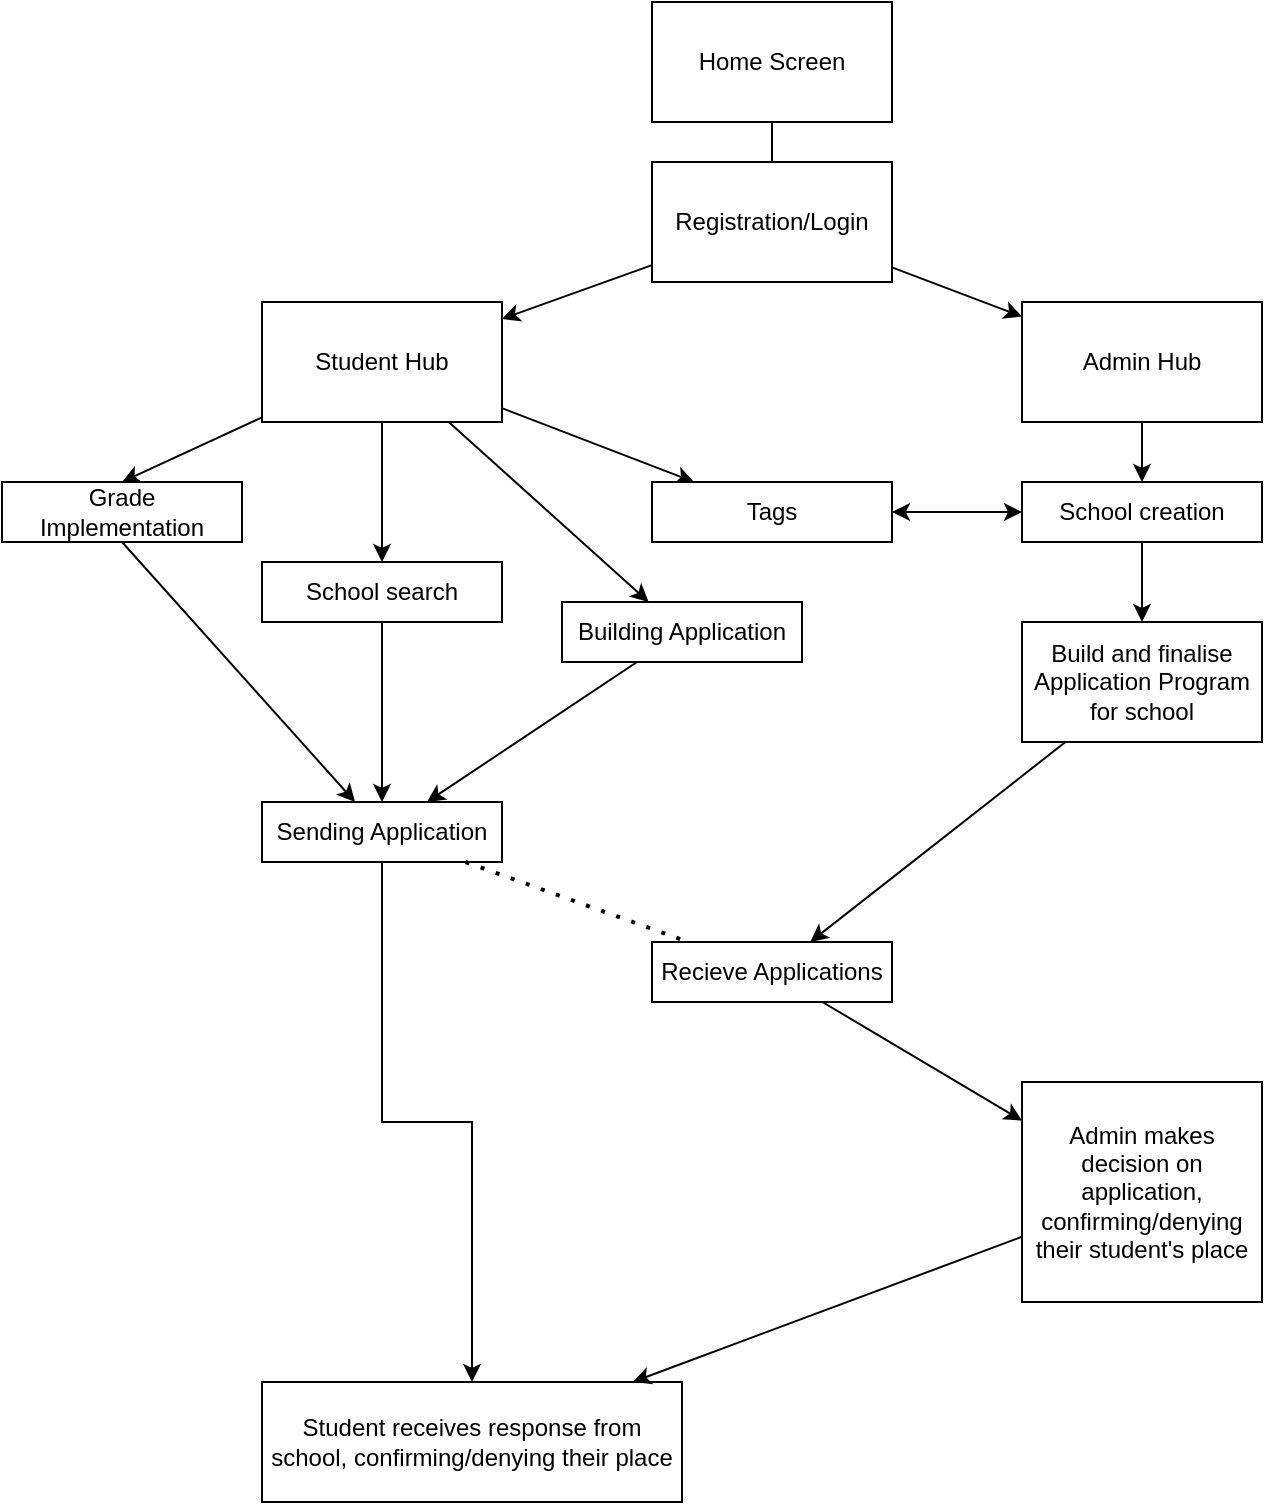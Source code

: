 <mxfile version="17.1.2" type="device"><diagram id="yzhOEhGjApsQeUv97xCF" name="Page-1"><mxGraphModel dx="1038" dy="560" grid="1" gridSize="10" guides="1" tooltips="1" connect="1" arrows="1" fold="1" page="1" pageScale="1" pageWidth="850" pageHeight="1100" math="0" shadow="0"><root><mxCell id="0"/><mxCell id="1" parent="0"/><mxCell id="eBRlBLDVLHYds0ic_V5q-1" value="Home Screen" style="rounded=0;whiteSpace=wrap;html=1;" parent="1" vertex="1"><mxGeometry x="365" y="10" width="120" height="60" as="geometry"/></mxCell><mxCell id="eBRlBLDVLHYds0ic_V5q-2" value="Registration/Login" style="rounded=0;whiteSpace=wrap;html=1;" parent="1" vertex="1"><mxGeometry x="365" y="90" width="120" height="60" as="geometry"/></mxCell><mxCell id="eBRlBLDVLHYds0ic_V5q-4" value="" style="endArrow=none;html=1;rounded=0;" parent="1" source="eBRlBLDVLHYds0ic_V5q-2" target="eBRlBLDVLHYds0ic_V5q-1" edge="1"><mxGeometry width="50" height="50" relative="1" as="geometry"><mxPoint x="400" y="330" as="sourcePoint"/><mxPoint x="450" y="280" as="targetPoint"/></mxGeometry></mxCell><mxCell id="sigYSGFK3L_8aVpvyQfD-5" value="" style="rounded=0;orthogonalLoop=1;jettySize=auto;html=1;" parent="1" source="eBRlBLDVLHYds0ic_V5q-5" target="sigYSGFK3L_8aVpvyQfD-2" edge="1"><mxGeometry relative="1" as="geometry"/></mxCell><mxCell id="sigYSGFK3L_8aVpvyQfD-17" style="edgeStyle=none;rounded=0;orthogonalLoop=1;jettySize=auto;html=1;" parent="1" source="eBRlBLDVLHYds0ic_V5q-5" target="sigYSGFK3L_8aVpvyQfD-16" edge="1"><mxGeometry relative="1" as="geometry"/></mxCell><mxCell id="sigYSGFK3L_8aVpvyQfD-18" style="edgeStyle=none;rounded=0;orthogonalLoop=1;jettySize=auto;html=1;" parent="1" source="eBRlBLDVLHYds0ic_V5q-5" target="sigYSGFK3L_8aVpvyQfD-4" edge="1"><mxGeometry relative="1" as="geometry"/></mxCell><mxCell id="eBRlBLDVLHYds0ic_V5q-5" value="Student Hub" style="rounded=0;whiteSpace=wrap;html=1;" parent="1" vertex="1"><mxGeometry x="170" y="160" width="120" height="60" as="geometry"/></mxCell><mxCell id="sigYSGFK3L_8aVpvyQfD-13" value="" style="edgeStyle=none;rounded=0;orthogonalLoop=1;jettySize=auto;html=1;" parent="1" source="eBRlBLDVLHYds0ic_V5q-6" target="sigYSGFK3L_8aVpvyQfD-10" edge="1"><mxGeometry relative="1" as="geometry"/></mxCell><mxCell id="eBRlBLDVLHYds0ic_V5q-6" value="Admin Hub" style="rounded=0;whiteSpace=wrap;html=1;" parent="1" vertex="1"><mxGeometry x="550" y="160" width="120" height="60" as="geometry"/></mxCell><mxCell id="eBRlBLDVLHYds0ic_V5q-7" value="" style="endArrow=classic;html=1;rounded=0;" parent="1" source="eBRlBLDVLHYds0ic_V5q-2" target="eBRlBLDVLHYds0ic_V5q-5" edge="1"><mxGeometry width="50" height="50" relative="1" as="geometry"><mxPoint x="400" y="330" as="sourcePoint"/><mxPoint x="450" y="280" as="targetPoint"/></mxGeometry></mxCell><mxCell id="eBRlBLDVLHYds0ic_V5q-8" value="" style="endArrow=classic;html=1;rounded=0;" parent="1" source="eBRlBLDVLHYds0ic_V5q-2" target="eBRlBLDVLHYds0ic_V5q-6" edge="1"><mxGeometry width="50" height="50" relative="1" as="geometry"><mxPoint x="400" y="330" as="sourcePoint"/><mxPoint x="450" y="280" as="targetPoint"/></mxGeometry></mxCell><mxCell id="sigYSGFK3L_8aVpvyQfD-1" value="Grade Implementation" style="rounded=0;whiteSpace=wrap;html=1;" parent="1" vertex="1"><mxGeometry x="40" y="250" width="120" height="30" as="geometry"/></mxCell><mxCell id="sigYSGFK3L_8aVpvyQfD-2" value="Tags" style="rounded=0;whiteSpace=wrap;html=1;" parent="1" vertex="1"><mxGeometry x="365" y="250" width="120" height="30" as="geometry"/></mxCell><mxCell id="sigYSGFK3L_8aVpvyQfD-3" style="edgeStyle=orthogonalEdgeStyle;rounded=0;orthogonalLoop=1;jettySize=auto;html=1;exitX=0.5;exitY=1;exitDx=0;exitDy=0;" parent="1" source="sigYSGFK3L_8aVpvyQfD-2" target="sigYSGFK3L_8aVpvyQfD-2" edge="1"><mxGeometry relative="1" as="geometry"/></mxCell><mxCell id="sigYSGFK3L_8aVpvyQfD-21" value="" style="edgeStyle=none;rounded=0;orthogonalLoop=1;jettySize=auto;html=1;" parent="1" source="sigYSGFK3L_8aVpvyQfD-4" target="sigYSGFK3L_8aVpvyQfD-19" edge="1"><mxGeometry relative="1" as="geometry"/></mxCell><mxCell id="sigYSGFK3L_8aVpvyQfD-4" value="School search" style="rounded=0;whiteSpace=wrap;html=1;" parent="1" vertex="1"><mxGeometry x="170" y="290" width="120" height="30" as="geometry"/></mxCell><mxCell id="sigYSGFK3L_8aVpvyQfD-7" value="" style="endArrow=classic;html=1;rounded=0;entryX=0.5;entryY=0;entryDx=0;entryDy=0;" parent="1" source="eBRlBLDVLHYds0ic_V5q-5" target="sigYSGFK3L_8aVpvyQfD-1" edge="1"><mxGeometry width="50" height="50" relative="1" as="geometry"><mxPoint x="330" y="320" as="sourcePoint"/><mxPoint x="380" y="270" as="targetPoint"/></mxGeometry></mxCell><mxCell id="sigYSGFK3L_8aVpvyQfD-12" style="edgeStyle=none;rounded=0;orthogonalLoop=1;jettySize=auto;html=1;entryX=1;entryY=0.5;entryDx=0;entryDy=0;strokeColor=none;" parent="1" source="sigYSGFK3L_8aVpvyQfD-10" target="sigYSGFK3L_8aVpvyQfD-2" edge="1"><mxGeometry relative="1" as="geometry"/></mxCell><mxCell id="sigYSGFK3L_8aVpvyQfD-24" style="edgeStyle=none;rounded=0;orthogonalLoop=1;jettySize=auto;html=1;" parent="1" source="sigYSGFK3L_8aVpvyQfD-10" target="sigYSGFK3L_8aVpvyQfD-23" edge="1"><mxGeometry relative="1" as="geometry"/></mxCell><mxCell id="sigYSGFK3L_8aVpvyQfD-10" value="School creation" style="rounded=0;whiteSpace=wrap;html=1;" parent="1" vertex="1"><mxGeometry x="550" y="250" width="120" height="30" as="geometry"/></mxCell><mxCell id="sigYSGFK3L_8aVpvyQfD-15" value="" style="endArrow=classic;startArrow=classic;html=1;rounded=0;" parent="1" source="sigYSGFK3L_8aVpvyQfD-2" target="sigYSGFK3L_8aVpvyQfD-10" edge="1"><mxGeometry width="50" height="50" relative="1" as="geometry"><mxPoint x="330" y="320" as="sourcePoint"/><mxPoint x="380" y="270" as="targetPoint"/></mxGeometry></mxCell><mxCell id="sigYSGFK3L_8aVpvyQfD-22" style="edgeStyle=none;rounded=0;orthogonalLoop=1;jettySize=auto;html=1;" parent="1" source="sigYSGFK3L_8aVpvyQfD-16" target="sigYSGFK3L_8aVpvyQfD-19" edge="1"><mxGeometry relative="1" as="geometry"/></mxCell><mxCell id="sigYSGFK3L_8aVpvyQfD-16" value="Building Application" style="rounded=0;whiteSpace=wrap;html=1;" parent="1" vertex="1"><mxGeometry x="320" y="310" width="120" height="30" as="geometry"/></mxCell><mxCell id="tMQlmkoOg4tfdp_GR2SO-1" style="edgeStyle=orthogonalEdgeStyle;rounded=0;orthogonalLoop=1;jettySize=auto;html=1;exitX=0.5;exitY=1;exitDx=0;exitDy=0;" edge="1" parent="1" source="sigYSGFK3L_8aVpvyQfD-19" target="sigYSGFK3L_8aVpvyQfD-31"><mxGeometry relative="1" as="geometry"/></mxCell><mxCell id="sigYSGFK3L_8aVpvyQfD-19" value="Sending Application" style="rounded=0;whiteSpace=wrap;html=1;" parent="1" vertex="1"><mxGeometry x="170" y="410" width="120" height="30" as="geometry"/></mxCell><mxCell id="sigYSGFK3L_8aVpvyQfD-20" value="" style="endArrow=classic;html=1;rounded=0;exitX=0.5;exitY=1;exitDx=0;exitDy=0;" parent="1" source="sigYSGFK3L_8aVpvyQfD-1" target="sigYSGFK3L_8aVpvyQfD-19" edge="1"><mxGeometry width="50" height="50" relative="1" as="geometry"><mxPoint x="330" y="520" as="sourcePoint"/><mxPoint x="380" y="470" as="targetPoint"/></mxGeometry></mxCell><mxCell id="sigYSGFK3L_8aVpvyQfD-27" style="edgeStyle=none;rounded=0;orthogonalLoop=1;jettySize=auto;html=1;" parent="1" source="sigYSGFK3L_8aVpvyQfD-23" target="sigYSGFK3L_8aVpvyQfD-25" edge="1"><mxGeometry relative="1" as="geometry"/></mxCell><mxCell id="sigYSGFK3L_8aVpvyQfD-23" value="Build and finalise Application Program for school" style="rounded=0;whiteSpace=wrap;html=1;" parent="1" vertex="1"><mxGeometry x="550" y="320" width="120" height="60" as="geometry"/></mxCell><mxCell id="sigYSGFK3L_8aVpvyQfD-30" style="edgeStyle=none;rounded=0;orthogonalLoop=1;jettySize=auto;html=1;" parent="1" source="sigYSGFK3L_8aVpvyQfD-25" target="sigYSGFK3L_8aVpvyQfD-29" edge="1"><mxGeometry relative="1" as="geometry"/></mxCell><mxCell id="sigYSGFK3L_8aVpvyQfD-25" value="Recieve Applications" style="rounded=0;whiteSpace=wrap;html=1;" parent="1" vertex="1"><mxGeometry x="365" y="480" width="120" height="30" as="geometry"/></mxCell><mxCell id="sigYSGFK3L_8aVpvyQfD-28" value="" style="endArrow=none;dashed=1;html=1;dashPattern=1 3;strokeWidth=2;rounded=0;" parent="1" source="sigYSGFK3L_8aVpvyQfD-19" target="sigYSGFK3L_8aVpvyQfD-25" edge="1"><mxGeometry width="50" height="50" relative="1" as="geometry"><mxPoint x="310" y="460" as="sourcePoint"/><mxPoint x="380" y="460" as="targetPoint"/></mxGeometry></mxCell><mxCell id="sigYSGFK3L_8aVpvyQfD-29" value="Admin makes decision on application, confirming/denying their student's place" style="rounded=0;whiteSpace=wrap;html=1;" parent="1" vertex="1"><mxGeometry x="550" y="550" width="120" height="110" as="geometry"/></mxCell><mxCell id="sigYSGFK3L_8aVpvyQfD-31" value="Student receives response from school, confirming/denying their place" style="rounded=0;whiteSpace=wrap;html=1;" parent="1" vertex="1"><mxGeometry x="170" y="700" width="210" height="60" as="geometry"/></mxCell><mxCell id="tMQlmkoOg4tfdp_GR2SO-3" value="" style="endArrow=classic;html=1;rounded=0;" edge="1" parent="1" source="sigYSGFK3L_8aVpvyQfD-29" target="sigYSGFK3L_8aVpvyQfD-31"><mxGeometry width="50" height="50" relative="1" as="geometry"><mxPoint x="390" y="600" as="sourcePoint"/><mxPoint x="440" y="550" as="targetPoint"/></mxGeometry></mxCell></root></mxGraphModel></diagram></mxfile>